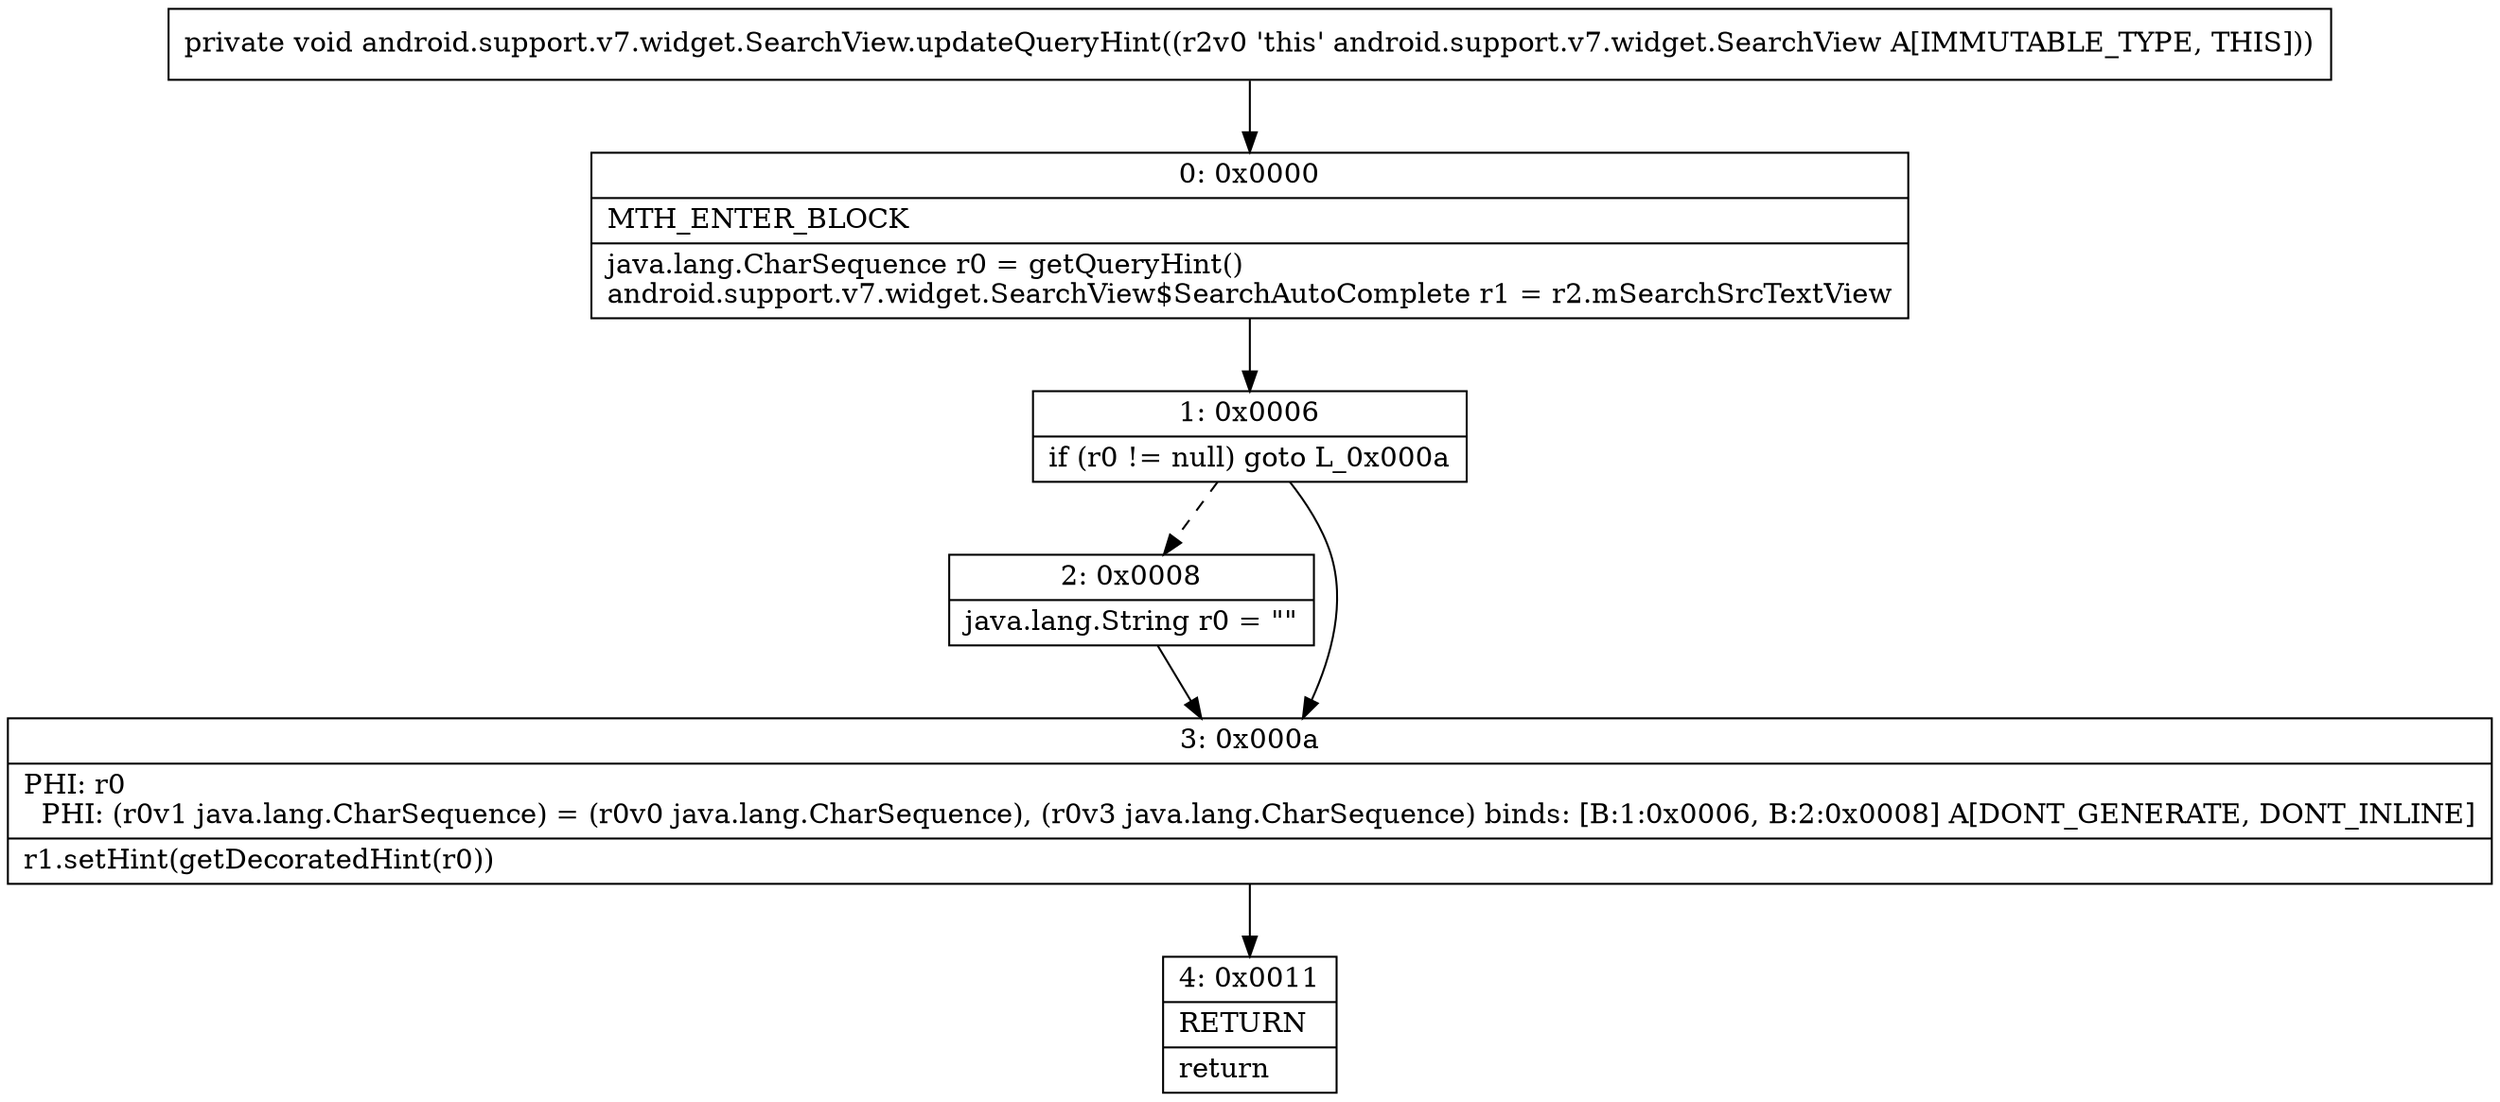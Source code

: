 digraph "CFG forandroid.support.v7.widget.SearchView.updateQueryHint()V" {
Node_0 [shape=record,label="{0\:\ 0x0000|MTH_ENTER_BLOCK\l|java.lang.CharSequence r0 = getQueryHint()\landroid.support.v7.widget.SearchView$SearchAutoComplete r1 = r2.mSearchSrcTextView\l}"];
Node_1 [shape=record,label="{1\:\ 0x0006|if (r0 != null) goto L_0x000a\l}"];
Node_2 [shape=record,label="{2\:\ 0x0008|java.lang.String r0 = \"\"\l}"];
Node_3 [shape=record,label="{3\:\ 0x000a|PHI: r0 \l  PHI: (r0v1 java.lang.CharSequence) = (r0v0 java.lang.CharSequence), (r0v3 java.lang.CharSequence) binds: [B:1:0x0006, B:2:0x0008] A[DONT_GENERATE, DONT_INLINE]\l|r1.setHint(getDecoratedHint(r0))\l}"];
Node_4 [shape=record,label="{4\:\ 0x0011|RETURN\l|return\l}"];
MethodNode[shape=record,label="{private void android.support.v7.widget.SearchView.updateQueryHint((r2v0 'this' android.support.v7.widget.SearchView A[IMMUTABLE_TYPE, THIS])) }"];
MethodNode -> Node_0;
Node_0 -> Node_1;
Node_1 -> Node_2[style=dashed];
Node_1 -> Node_3;
Node_2 -> Node_3;
Node_3 -> Node_4;
}

